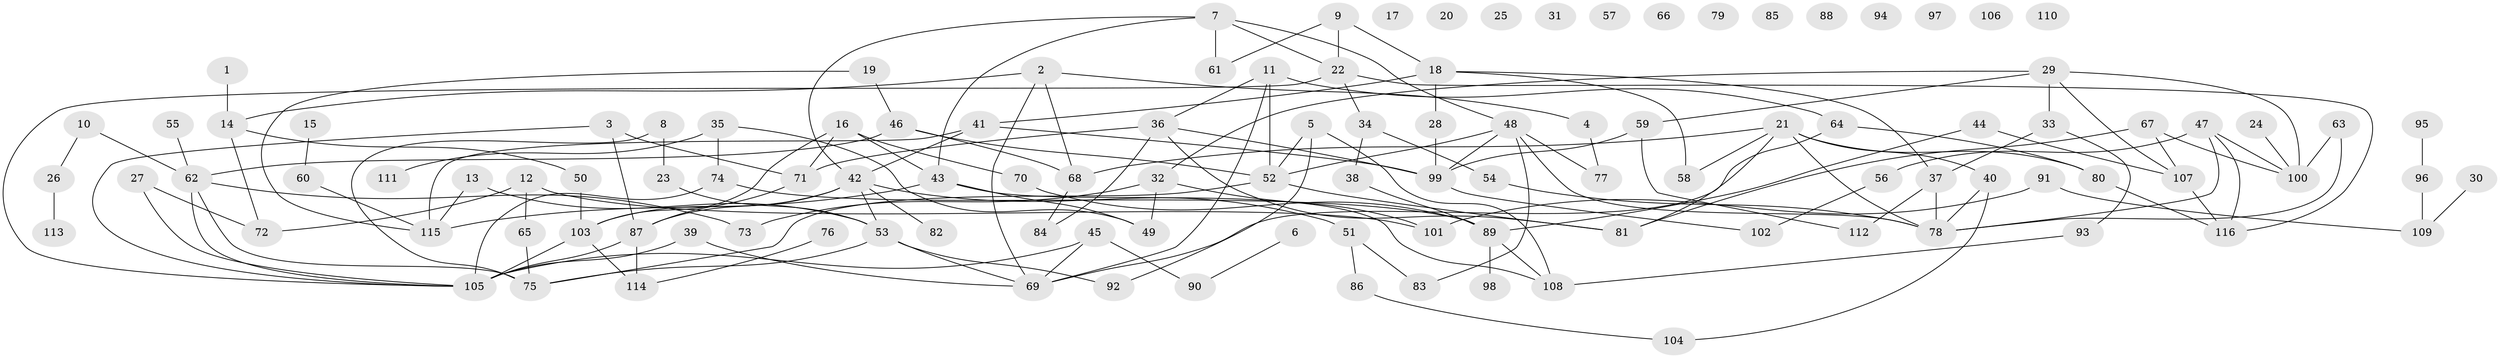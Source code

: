 // coarse degree distribution, {1: 0.1509433962264151, 6: 0.018867924528301886, 5: 0.09433962264150944, 8: 0.05660377358490566, 15: 0.018867924528301886, 2: 0.24528301886792453, 9: 0.05660377358490566, 0: 0.24528301886792453, 4: 0.018867924528301886, 10: 0.018867924528301886, 14: 0.018867924528301886, 3: 0.05660377358490566}
// Generated by graph-tools (version 1.1) at 2025/16/03/04/25 18:16:43]
// undirected, 116 vertices, 163 edges
graph export_dot {
graph [start="1"]
  node [color=gray90,style=filled];
  1;
  2;
  3;
  4;
  5;
  6;
  7;
  8;
  9;
  10;
  11;
  12;
  13;
  14;
  15;
  16;
  17;
  18;
  19;
  20;
  21;
  22;
  23;
  24;
  25;
  26;
  27;
  28;
  29;
  30;
  31;
  32;
  33;
  34;
  35;
  36;
  37;
  38;
  39;
  40;
  41;
  42;
  43;
  44;
  45;
  46;
  47;
  48;
  49;
  50;
  51;
  52;
  53;
  54;
  55;
  56;
  57;
  58;
  59;
  60;
  61;
  62;
  63;
  64;
  65;
  66;
  67;
  68;
  69;
  70;
  71;
  72;
  73;
  74;
  75;
  76;
  77;
  78;
  79;
  80;
  81;
  82;
  83;
  84;
  85;
  86;
  87;
  88;
  89;
  90;
  91;
  92;
  93;
  94;
  95;
  96;
  97;
  98;
  99;
  100;
  101;
  102;
  103;
  104;
  105;
  106;
  107;
  108;
  109;
  110;
  111;
  112;
  113;
  114;
  115;
  116;
  1 -- 14;
  2 -- 4;
  2 -- 14;
  2 -- 68;
  2 -- 69;
  3 -- 71;
  3 -- 87;
  3 -- 105;
  4 -- 77;
  5 -- 52;
  5 -- 92;
  5 -- 108;
  6 -- 90;
  7 -- 22;
  7 -- 42;
  7 -- 43;
  7 -- 48;
  7 -- 61;
  8 -- 23;
  8 -- 75;
  9 -- 18;
  9 -- 22;
  9 -- 61;
  10 -- 26;
  10 -- 62;
  11 -- 36;
  11 -- 52;
  11 -- 64;
  11 -- 69;
  12 -- 65;
  12 -- 72;
  12 -- 101;
  13 -- 53;
  13 -- 115;
  14 -- 50;
  14 -- 72;
  15 -- 60;
  16 -- 43;
  16 -- 70;
  16 -- 71;
  16 -- 103;
  18 -- 28;
  18 -- 37;
  18 -- 41;
  18 -- 58;
  19 -- 46;
  19 -- 115;
  21 -- 40;
  21 -- 58;
  21 -- 68;
  21 -- 78;
  21 -- 80;
  21 -- 81;
  22 -- 34;
  22 -- 105;
  22 -- 116;
  23 -- 53;
  24 -- 100;
  26 -- 113;
  27 -- 72;
  27 -- 105;
  28 -- 99;
  29 -- 32;
  29 -- 33;
  29 -- 59;
  29 -- 100;
  29 -- 107;
  30 -- 109;
  32 -- 49;
  32 -- 73;
  32 -- 101;
  33 -- 37;
  33 -- 93;
  34 -- 38;
  34 -- 54;
  35 -- 49;
  35 -- 74;
  35 -- 111;
  36 -- 71;
  36 -- 81;
  36 -- 84;
  36 -- 99;
  37 -- 78;
  37 -- 112;
  38 -- 89;
  39 -- 69;
  39 -- 105;
  40 -- 78;
  40 -- 104;
  41 -- 42;
  41 -- 99;
  41 -- 115;
  42 -- 51;
  42 -- 53;
  42 -- 82;
  42 -- 87;
  42 -- 103;
  43 -- 49;
  43 -- 108;
  43 -- 115;
  44 -- 89;
  44 -- 107;
  45 -- 69;
  45 -- 90;
  45 -- 105;
  46 -- 52;
  46 -- 62;
  46 -- 68;
  47 -- 56;
  47 -- 78;
  47 -- 100;
  47 -- 116;
  48 -- 52;
  48 -- 77;
  48 -- 78;
  48 -- 83;
  48 -- 99;
  50 -- 103;
  51 -- 83;
  51 -- 86;
  52 -- 75;
  52 -- 81;
  53 -- 69;
  53 -- 75;
  53 -- 92;
  54 -- 78;
  55 -- 62;
  56 -- 102;
  59 -- 99;
  59 -- 112;
  60 -- 115;
  62 -- 73;
  62 -- 75;
  62 -- 105;
  63 -- 78;
  63 -- 100;
  64 -- 69;
  64 -- 80;
  65 -- 75;
  67 -- 81;
  67 -- 100;
  67 -- 107;
  68 -- 84;
  70 -- 89;
  71 -- 87;
  74 -- 89;
  74 -- 105;
  76 -- 114;
  80 -- 116;
  86 -- 104;
  87 -- 105;
  87 -- 114;
  89 -- 98;
  89 -- 108;
  91 -- 101;
  91 -- 109;
  93 -- 108;
  95 -- 96;
  96 -- 109;
  99 -- 102;
  103 -- 105;
  103 -- 114;
  107 -- 116;
}
